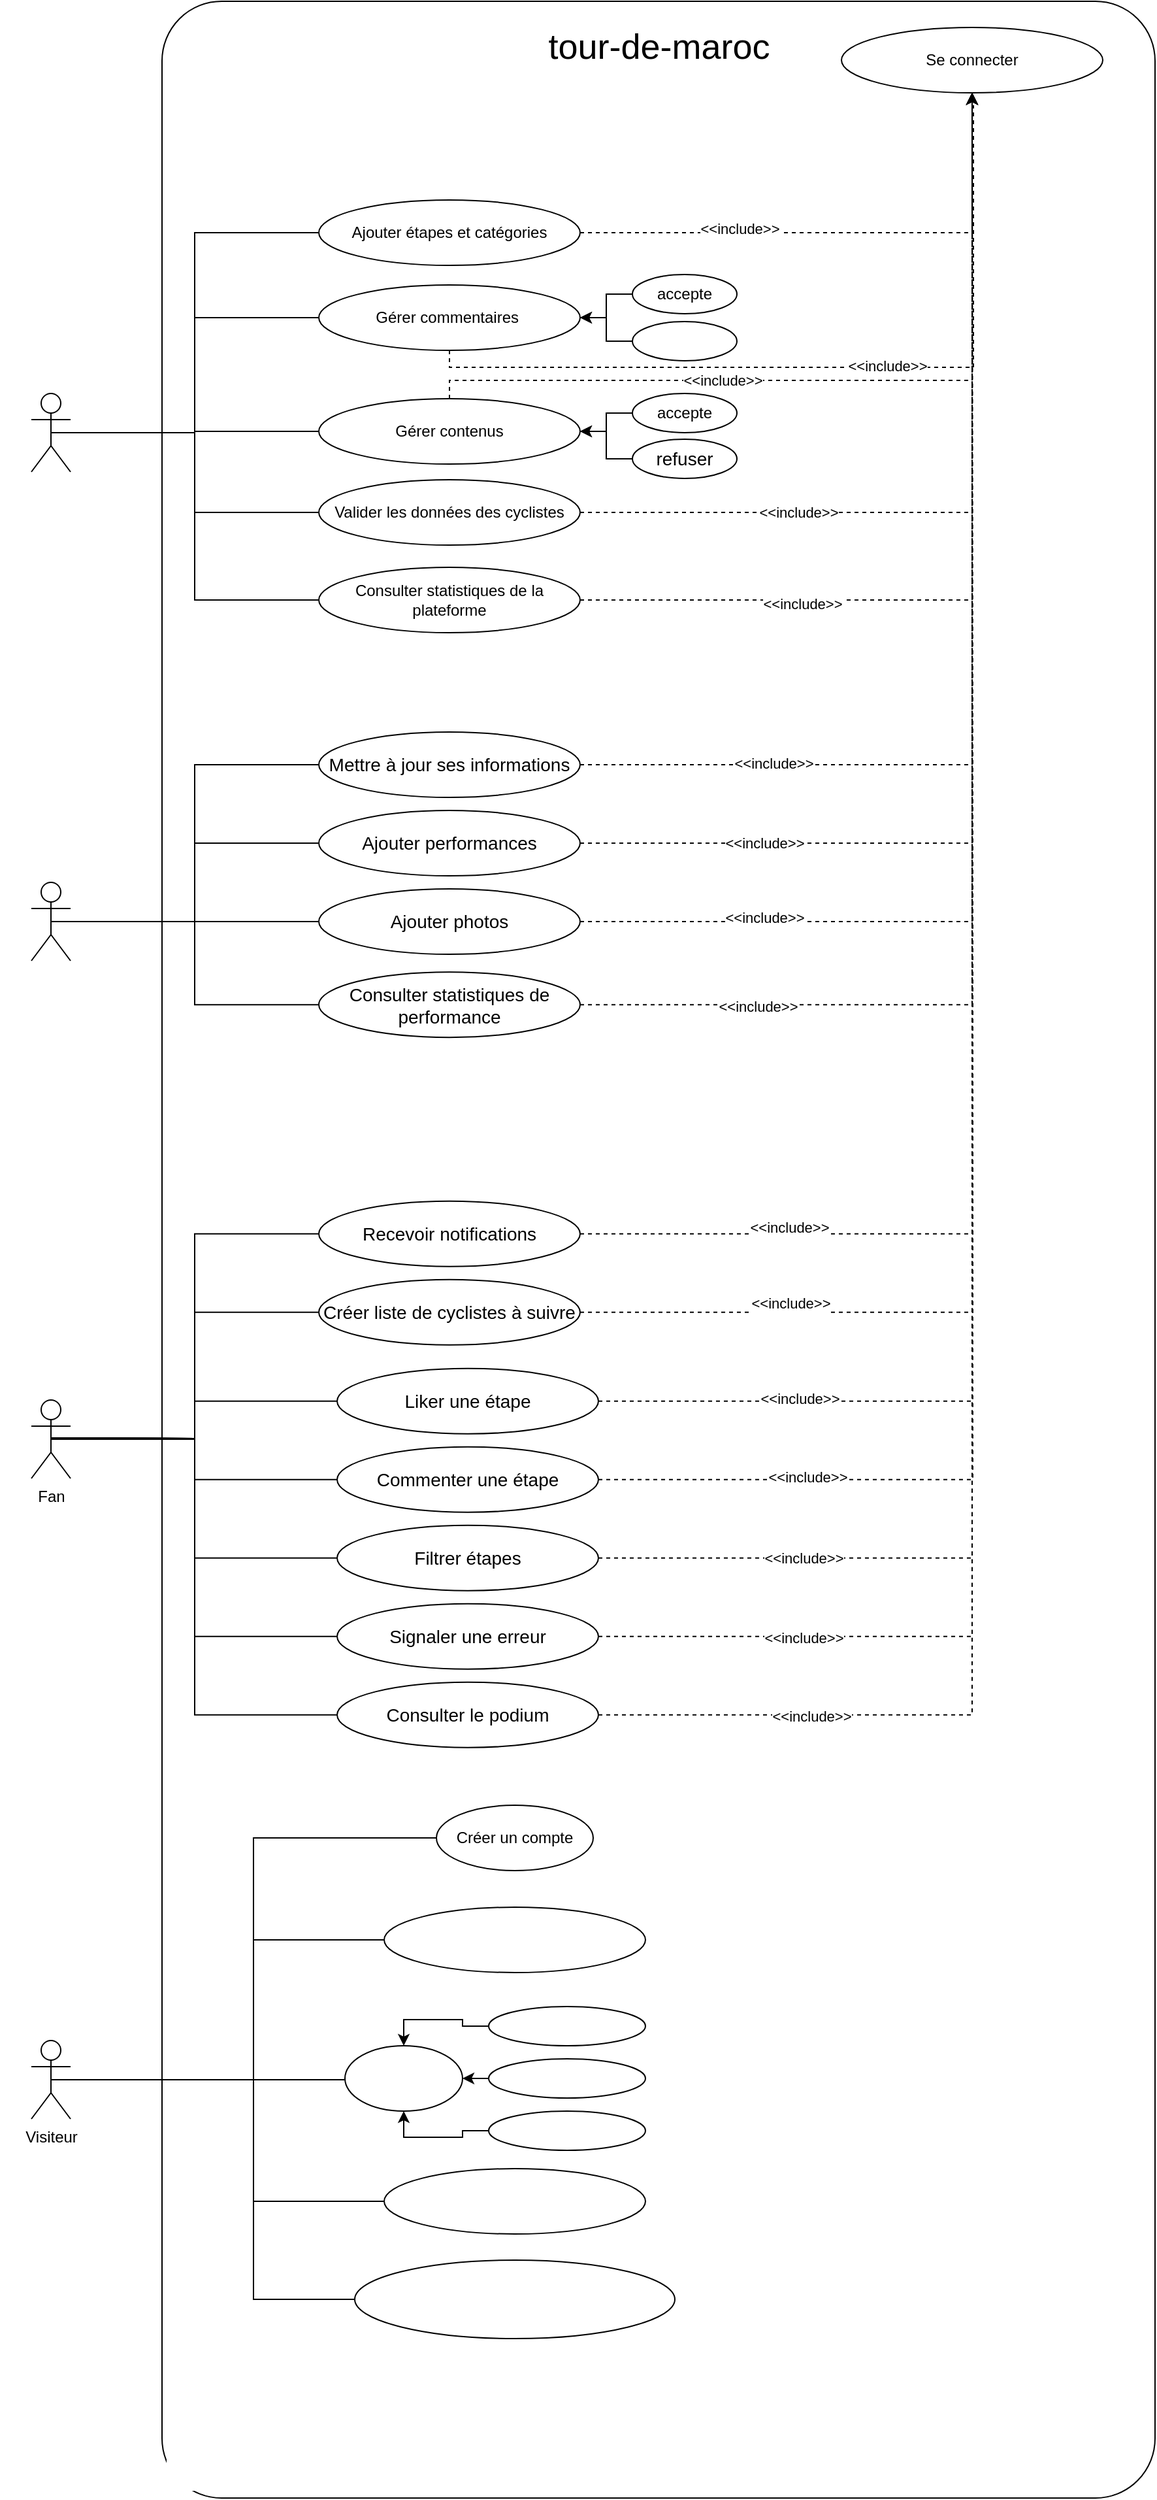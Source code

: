 <mxfile version="26.0.9">
  <diagram name="Page-1" id="nS23hl7D93pm8_b4zH59">
    <mxGraphModel dx="2173" dy="1774" grid="1" gridSize="10" guides="1" tooltips="1" connect="1" arrows="1" fold="1" page="1" pageScale="1" pageWidth="827" pageHeight="1169" math="0" shadow="0">
      <root>
        <mxCell id="0" />
        <mxCell id="1" parent="0" />
        <mxCell id="kdpiooCyLiV77IzYMV28-1" value="" style="rounded=1;whiteSpace=wrap;html=1;arcSize=6;" parent="1" vertex="1">
          <mxGeometry x="1300" y="185" width="760" height="1910" as="geometry" />
        </mxCell>
        <mxCell id="NX2c237Aar29JV8j4fmU-77" style="edgeStyle=orthogonalEdgeStyle;rounded=0;orthogonalLoop=1;jettySize=auto;html=1;exitX=0.5;exitY=0.5;exitDx=0;exitDy=0;exitPerimeter=0;entryX=0;entryY=0.5;entryDx=0;entryDy=0;endArrow=none;startFill=0;" parent="1" source="kdpiooCyLiV77IzYMV28-2" target="NX2c237Aar29JV8j4fmU-51" edge="1">
          <mxGeometry relative="1" as="geometry" />
        </mxCell>
        <mxCell id="NX2c237Aar29JV8j4fmU-79" style="edgeStyle=orthogonalEdgeStyle;rounded=0;orthogonalLoop=1;jettySize=auto;html=1;exitX=0.5;exitY=0.5;exitDx=0;exitDy=0;exitPerimeter=0;entryX=0;entryY=0.5;entryDx=0;entryDy=0;endArrow=none;startFill=0;" parent="1" source="kdpiooCyLiV77IzYMV28-2" target="NX2c237Aar29JV8j4fmU-57" edge="1">
          <mxGeometry relative="1" as="geometry" />
        </mxCell>
        <mxCell id="NX2c237Aar29JV8j4fmU-80" style="edgeStyle=orthogonalEdgeStyle;rounded=0;orthogonalLoop=1;jettySize=auto;html=1;exitX=0.5;exitY=0.5;exitDx=0;exitDy=0;exitPerimeter=0;entryX=0;entryY=0.5;entryDx=0;entryDy=0;endArrow=none;startFill=0;" parent="1" source="kdpiooCyLiV77IzYMV28-2" target="NX2c237Aar29JV8j4fmU-56" edge="1">
          <mxGeometry relative="1" as="geometry" />
        </mxCell>
        <mxCell id="6_jkHc-z4ZrTnNtRw5De-15" style="edgeStyle=orthogonalEdgeStyle;rounded=0;orthogonalLoop=1;jettySize=auto;html=1;exitX=0.5;exitY=0.5;exitDx=0;exitDy=0;exitPerimeter=0;entryX=0;entryY=0.5;entryDx=0;entryDy=0;endArrow=none;startFill=0;" edge="1" parent="1" source="kdpiooCyLiV77IzYMV28-2" target="NX2c237Aar29JV8j4fmU-55">
          <mxGeometry relative="1" as="geometry" />
        </mxCell>
        <mxCell id="6_jkHc-z4ZrTnNtRw5De-16" style="edgeStyle=orthogonalEdgeStyle;rounded=0;orthogonalLoop=1;jettySize=auto;html=1;exitX=0.5;exitY=0.5;exitDx=0;exitDy=0;exitPerimeter=0;entryX=0;entryY=0.5;entryDx=0;entryDy=0;endArrow=none;startFill=0;" edge="1" parent="1" source="kdpiooCyLiV77IzYMV28-2" target="6_jkHc-z4ZrTnNtRw5De-1">
          <mxGeometry relative="1" as="geometry" />
        </mxCell>
        <mxCell id="kdpiooCyLiV77IzYMV28-2" value="&lt;span style=&quot;font-family: Arial, sans-serif; background-color: transparent;&quot;&gt;&lt;font style=&quot;color: rgb(255, 255, 255);&quot;&gt;Administrateur&lt;/font&gt;&lt;/span&gt;&lt;p style=&quot;margin-bottom:0cm;margin-bottom:.0001pt;line-height:&lt;br/&gt;normal&quot; class=&quot;MsoNormal&quot;&gt;&lt;span style=&quot;font-size:12.0pt;font-family:&amp;quot;Times New Roman&amp;quot;,serif;mso-fareast-font-family:&lt;br/&gt;&amp;quot;Times New Roman&amp;quot;;mso-fareast-language:FR&quot;&gt;&lt;/span&gt;&lt;/p&gt;" style="shape=umlActor;verticalLabelPosition=bottom;verticalAlign=top;html=1;outlineConnect=0;" parent="1" vertex="1">
          <mxGeometry x="1200" y="485" width="30" height="60" as="geometry" />
        </mxCell>
        <mxCell id="NX2c237Aar29JV8j4fmU-82" style="edgeStyle=orthogonalEdgeStyle;rounded=0;orthogonalLoop=1;jettySize=auto;html=1;exitX=0.5;exitY=0.5;exitDx=0;exitDy=0;exitPerimeter=0;entryX=0;entryY=0.5;entryDx=0;entryDy=0;endArrow=none;startFill=0;" parent="1" source="kdpiooCyLiV77IzYMV28-11" target="NX2c237Aar29JV8j4fmU-39" edge="1">
          <mxGeometry relative="1" as="geometry" />
        </mxCell>
        <mxCell id="NX2c237Aar29JV8j4fmU-83" style="edgeStyle=orthogonalEdgeStyle;rounded=0;orthogonalLoop=1;jettySize=auto;html=1;exitX=0.5;exitY=0.5;exitDx=0;exitDy=0;exitPerimeter=0;entryX=0;entryY=0.5;entryDx=0;entryDy=0;endArrow=none;startFill=0;" parent="1" source="kdpiooCyLiV77IzYMV28-11" target="NX2c237Aar29JV8j4fmU-43" edge="1">
          <mxGeometry relative="1" as="geometry" />
        </mxCell>
        <mxCell id="NX2c237Aar29JV8j4fmU-85" style="edgeStyle=orthogonalEdgeStyle;rounded=0;orthogonalLoop=1;jettySize=auto;html=1;exitX=0.5;exitY=0.5;exitDx=0;exitDy=0;exitPerimeter=0;entryX=0;entryY=0.5;entryDx=0;entryDy=0;endArrow=none;startFill=0;" parent="1" source="kdpiooCyLiV77IzYMV28-11" target="NX2c237Aar29JV8j4fmU-45" edge="1">
          <mxGeometry relative="1" as="geometry" />
        </mxCell>
        <mxCell id="6_jkHc-z4ZrTnNtRw5De-23" style="edgeStyle=orthogonalEdgeStyle;rounded=0;orthogonalLoop=1;jettySize=auto;html=1;exitX=0.5;exitY=0.5;exitDx=0;exitDy=0;exitPerimeter=0;entryX=0;entryY=0.5;entryDx=0;entryDy=0;endArrow=none;startFill=0;" edge="1" parent="1" source="kdpiooCyLiV77IzYMV28-11" target="NX2c237Aar29JV8j4fmU-132">
          <mxGeometry relative="1" as="geometry" />
        </mxCell>
        <mxCell id="kdpiooCyLiV77IzYMV28-11" value="&lt;span style=&quot;font-family: Arial, sans-serif; font-size: 10.5pt;&quot;&gt;&lt;font style=&quot;color: rgb(255, 255, 255);&quot;&gt;Cycliste&lt;/font&gt;&lt;/span&gt;&lt;p style=&quot;margin-bottom: 0.0pt; background: white;&quot; class=&quot;MsoNormal&quot;&gt;&lt;span style=&quot;font-size:12.0pt;&lt;br/&gt;font-family:&amp;quot;Times New Roman&amp;quot;,serif;mso-fareast-font-family:&amp;quot;Times New Roman&amp;quot;;&lt;br/&gt;mso-fareast-language:FR&quot;&gt;&lt;/span&gt;&lt;/p&gt;&lt;p style=&quot;margin-bottom:0cm;margin-bottom:.0001pt;line-height:&lt;br/&gt;normal&quot; class=&quot;MsoNormal&quot;&gt;&lt;span style=&quot;font-size:12.0pt;font-family:&amp;quot;Times New Roman&amp;quot;,serif;mso-fareast-font-family:&lt;br/&gt;&amp;quot;Times New Roman&amp;quot;;mso-fareast-language:FR&quot;&gt;&lt;/span&gt;&lt;/p&gt;" style="shape=umlActor;verticalLabelPosition=bottom;verticalAlign=top;html=1;outlineConnect=0;" parent="1" vertex="1">
          <mxGeometry x="1200" y="859" width="30" height="60" as="geometry" />
        </mxCell>
        <mxCell id="NX2c237Aar29JV8j4fmU-86" style="edgeStyle=orthogonalEdgeStyle;rounded=0;orthogonalLoop=1;jettySize=auto;html=1;exitX=0.5;exitY=0.5;exitDx=0;exitDy=0;exitPerimeter=0;entryX=0;entryY=0.5;entryDx=0;entryDy=0;endArrow=none;startFill=0;" parent="1" source="kdpiooCyLiV77IzYMV28-12" target="NX2c237Aar29JV8j4fmU-29" edge="1">
          <mxGeometry relative="1" as="geometry" />
        </mxCell>
        <mxCell id="NX2c237Aar29JV8j4fmU-87" style="edgeStyle=orthogonalEdgeStyle;rounded=0;orthogonalLoop=1;jettySize=auto;html=1;exitX=0.5;exitY=0.5;exitDx=0;exitDy=0;exitPerimeter=0;entryX=0;entryY=0.5;entryDx=0;entryDy=0;endArrow=none;startFill=0;" parent="1" source="kdpiooCyLiV77IzYMV28-12" target="NX2c237Aar29JV8j4fmU-33" edge="1">
          <mxGeometry relative="1" as="geometry" />
        </mxCell>
        <mxCell id="NX2c237Aar29JV8j4fmU-88" style="edgeStyle=orthogonalEdgeStyle;rounded=0;orthogonalLoop=1;jettySize=auto;html=1;exitX=0.5;exitY=0.5;exitDx=0;exitDy=0;exitPerimeter=0;entryX=0;entryY=0.5;entryDx=0;entryDy=0;endArrow=none;startFill=0;" parent="1" target="NX2c237Aar29JV8j4fmU-35" edge="1">
          <mxGeometry relative="1" as="geometry">
            <mxPoint x="1215" y="1284" as="sourcePoint" />
          </mxGeometry>
        </mxCell>
        <mxCell id="NX2c237Aar29JV8j4fmU-89" style="edgeStyle=orthogonalEdgeStyle;rounded=0;orthogonalLoop=1;jettySize=auto;html=1;exitX=0.5;exitY=0.5;exitDx=0;exitDy=0;exitPerimeter=0;entryX=0;entryY=0.5;entryDx=0;entryDy=0;endArrow=none;startFill=0;" parent="1" target="NX2c237Aar29JV8j4fmU-34" edge="1">
          <mxGeometry relative="1" as="geometry">
            <mxPoint x="1215" y="1284" as="sourcePoint" />
          </mxGeometry>
        </mxCell>
        <mxCell id="NX2c237Aar29JV8j4fmU-90" style="edgeStyle=orthogonalEdgeStyle;rounded=0;orthogonalLoop=1;jettySize=auto;html=1;exitX=0.5;exitY=0.5;exitDx=0;exitDy=0;exitPerimeter=0;entryX=0;entryY=0.5;entryDx=0;entryDy=0;endArrow=none;startFill=0;" parent="1" target="NX2c237Aar29JV8j4fmU-32" edge="1">
          <mxGeometry relative="1" as="geometry">
            <mxPoint x="1215" y="1284" as="sourcePoint" />
          </mxGeometry>
        </mxCell>
        <mxCell id="NX2c237Aar29JV8j4fmU-91" style="edgeStyle=orthogonalEdgeStyle;rounded=0;orthogonalLoop=1;jettySize=auto;html=1;exitX=0.5;exitY=0.5;exitDx=0;exitDy=0;exitPerimeter=0;entryX=0;entryY=0.5;entryDx=0;entryDy=0;endArrow=none;startFill=0;" parent="1" target="NX2c237Aar29JV8j4fmU-31" edge="1">
          <mxGeometry relative="1" as="geometry">
            <mxPoint x="1215" y="1284" as="sourcePoint" />
          </mxGeometry>
        </mxCell>
        <mxCell id="NX2c237Aar29JV8j4fmU-92" style="edgeStyle=orthogonalEdgeStyle;rounded=0;orthogonalLoop=1;jettySize=auto;html=1;exitX=0.5;exitY=0.5;exitDx=0;exitDy=0;exitPerimeter=0;entryX=0;entryY=0.5;entryDx=0;entryDy=0;endArrow=none;startFill=0;" parent="1" target="NX2c237Aar29JV8j4fmU-30" edge="1">
          <mxGeometry relative="1" as="geometry">
            <mxPoint x="1215" y="1284" as="sourcePoint" />
          </mxGeometry>
        </mxCell>
        <mxCell id="kdpiooCyLiV77IzYMV28-12" value="Fan" style="shape=umlActor;verticalLabelPosition=bottom;verticalAlign=top;html=1;outlineConnect=0;" parent="1" vertex="1">
          <mxGeometry x="1200" y="1255" width="30" height="60" as="geometry" />
        </mxCell>
        <mxCell id="NX2c237Aar29JV8j4fmU-47" value="" style="group" parent="1" vertex="1" connectable="0">
          <mxGeometry x="1420" y="744" width="200" height="170" as="geometry" />
        </mxCell>
        <mxCell id="NX2c237Aar29JV8j4fmU-39" value="&lt;div style=&quot;text-align: start;&quot;&gt;&lt;font face=&quot;Nunito Sans, sans-serif&quot;&gt;&lt;span style=&quot;font-size: 14px; white-space-collapse: preserve;&quot;&gt;Mettre à jour ses informations&lt;/span&gt;&lt;/font&gt;&lt;br&gt;&lt;/div&gt;" style="ellipse;whiteSpace=wrap;html=1;" parent="NX2c237Aar29JV8j4fmU-47" vertex="1">
          <mxGeometry width="200" height="50" as="geometry" />
        </mxCell>
        <mxCell id="NX2c237Aar29JV8j4fmU-43" value="&lt;div style=&quot;text-align: start;&quot;&gt;&lt;font face=&quot;Nunito Sans, sans-serif&quot;&gt;&lt;span style=&quot;font-size: 14px; white-space-collapse: preserve;&quot;&gt;Ajouter performances&lt;/span&gt;&lt;/font&gt;&lt;/div&gt;" style="ellipse;whiteSpace=wrap;html=1;" parent="NX2c237Aar29JV8j4fmU-47" vertex="1">
          <mxGeometry y="60" width="200" height="50" as="geometry" />
        </mxCell>
        <mxCell id="NX2c237Aar29JV8j4fmU-45" value="&lt;div style=&quot;&quot;&gt;&lt;span style=&quot;font-family: &amp;quot;Nunito Sans&amp;quot;, sans-serif; font-size: 14px; text-align: start; white-space-collapse: preserve;&quot;&gt;Ajouter photos&lt;/span&gt;&lt;br&gt;&lt;/div&gt;" style="ellipse;whiteSpace=wrap;html=1;" parent="NX2c237Aar29JV8j4fmU-47" vertex="1">
          <mxGeometry y="120" width="200" height="50" as="geometry" />
        </mxCell>
        <mxCell id="NX2c237Aar29JV8j4fmU-59" value="&lt;div style=&quot;text-align: start;&quot;&gt;Se connecter&lt;br&gt;&lt;/div&gt;" style="ellipse;whiteSpace=wrap;html=1;" parent="1" vertex="1">
          <mxGeometry x="1820" y="205" width="200" height="50" as="geometry" />
        </mxCell>
        <mxCell id="NX2c237Aar29JV8j4fmU-61" style="edgeStyle=orthogonalEdgeStyle;rounded=0;orthogonalLoop=1;jettySize=auto;html=1;exitX=1;exitY=0.5;exitDx=0;exitDy=0;entryX=0.5;entryY=1;entryDx=0;entryDy=0;dashed=1;" parent="1" source="NX2c237Aar29JV8j4fmU-51" target="NX2c237Aar29JV8j4fmU-59" edge="1">
          <mxGeometry relative="1" as="geometry" />
        </mxCell>
        <mxCell id="NX2c237Aar29JV8j4fmU-105" value="&amp;lt;&amp;lt;include&amp;gt;&amp;gt;" style="edgeLabel;html=1;align=center;verticalAlign=middle;resizable=0;points=[];" parent="NX2c237Aar29JV8j4fmU-61" vertex="1" connectable="0">
          <mxGeometry x="-0.404" y="3" relative="1" as="geometry">
            <mxPoint as="offset" />
          </mxGeometry>
        </mxCell>
        <mxCell id="NX2c237Aar29JV8j4fmU-63" style="edgeStyle=orthogonalEdgeStyle;rounded=0;orthogonalLoop=1;jettySize=auto;html=1;exitX=1;exitY=0.5;exitDx=0;exitDy=0;entryX=0.5;entryY=1;entryDx=0;entryDy=0;dashed=1;" parent="1" source="NX2c237Aar29JV8j4fmU-57" target="NX2c237Aar29JV8j4fmU-59" edge="1">
          <mxGeometry relative="1" as="geometry" />
        </mxCell>
        <mxCell id="NX2c237Aar29JV8j4fmU-107" value="&amp;lt;&amp;lt;include&amp;gt;&amp;gt;" style="edgeLabel;html=1;align=center;verticalAlign=middle;resizable=0;points=[];" parent="NX2c237Aar29JV8j4fmU-63" vertex="1" connectable="0">
          <mxGeometry x="-0.462" relative="1" as="geometry">
            <mxPoint as="offset" />
          </mxGeometry>
        </mxCell>
        <mxCell id="NX2c237Aar29JV8j4fmU-64" style="edgeStyle=orthogonalEdgeStyle;rounded=0;orthogonalLoop=1;jettySize=auto;html=1;exitX=1;exitY=0.5;exitDx=0;exitDy=0;entryX=0.5;entryY=1;entryDx=0;entryDy=0;dashed=1;" parent="1" source="NX2c237Aar29JV8j4fmU-56" target="NX2c237Aar29JV8j4fmU-59" edge="1">
          <mxGeometry relative="1" as="geometry" />
        </mxCell>
        <mxCell id="NX2c237Aar29JV8j4fmU-108" value="&amp;lt;&amp;lt;include&amp;gt;&amp;gt;" style="edgeLabel;html=1;align=center;verticalAlign=middle;resizable=0;points=[];" parent="NX2c237Aar29JV8j4fmU-64" vertex="1" connectable="0">
          <mxGeometry x="-0.507" y="-3" relative="1" as="geometry">
            <mxPoint as="offset" />
          </mxGeometry>
        </mxCell>
        <mxCell id="NX2c237Aar29JV8j4fmU-66" style="edgeStyle=orthogonalEdgeStyle;rounded=0;orthogonalLoop=1;jettySize=auto;html=1;exitX=1;exitY=0.5;exitDx=0;exitDy=0;entryX=0.5;entryY=1;entryDx=0;entryDy=0;dashed=1;" parent="1" source="NX2c237Aar29JV8j4fmU-39" target="NX2c237Aar29JV8j4fmU-59" edge="1">
          <mxGeometry relative="1" as="geometry" />
        </mxCell>
        <mxCell id="NX2c237Aar29JV8j4fmU-110" value="&amp;lt;&amp;lt;include&amp;gt;&amp;gt;" style="edgeLabel;html=1;align=center;verticalAlign=middle;resizable=0;points=[];" parent="NX2c237Aar29JV8j4fmU-66" vertex="1" connectable="0">
          <mxGeometry x="-0.637" y="1" relative="1" as="geometry">
            <mxPoint as="offset" />
          </mxGeometry>
        </mxCell>
        <mxCell id="NX2c237Aar29JV8j4fmU-68" style="edgeStyle=orthogonalEdgeStyle;rounded=0;orthogonalLoop=1;jettySize=auto;html=1;exitX=1;exitY=0.5;exitDx=0;exitDy=0;entryX=0.5;entryY=1;entryDx=0;entryDy=0;dashed=1;" parent="1" source="NX2c237Aar29JV8j4fmU-45" target="NX2c237Aar29JV8j4fmU-59" edge="1">
          <mxGeometry relative="1" as="geometry" />
        </mxCell>
        <mxCell id="NX2c237Aar29JV8j4fmU-112" value="&amp;lt;&amp;lt;include&amp;gt;&amp;gt;" style="edgeLabel;html=1;align=center;verticalAlign=middle;resizable=0;points=[];" parent="NX2c237Aar29JV8j4fmU-68" vertex="1" connectable="0">
          <mxGeometry x="-0.698" y="3" relative="1" as="geometry">
            <mxPoint as="offset" />
          </mxGeometry>
        </mxCell>
        <mxCell id="NX2c237Aar29JV8j4fmU-71" style="edgeStyle=orthogonalEdgeStyle;rounded=0;orthogonalLoop=1;jettySize=auto;html=1;exitX=1;exitY=0.5;exitDx=0;exitDy=0;entryX=0.5;entryY=1;entryDx=0;entryDy=0;dashed=1;" parent="1" source="NX2c237Aar29JV8j4fmU-35" target="NX2c237Aar29JV8j4fmU-59" edge="1">
          <mxGeometry relative="1" as="geometry" />
        </mxCell>
        <mxCell id="NX2c237Aar29JV8j4fmU-115" value="&amp;lt;&amp;lt;include&amp;gt;&amp;gt;" style="edgeLabel;html=1;align=center;verticalAlign=middle;resizable=0;points=[];" parent="NX2c237Aar29JV8j4fmU-71" vertex="1" connectable="0">
          <mxGeometry x="-0.761" y="2" relative="1" as="geometry">
            <mxPoint as="offset" />
          </mxGeometry>
        </mxCell>
        <mxCell id="NX2c237Aar29JV8j4fmU-73" style="edgeStyle=orthogonalEdgeStyle;rounded=0;orthogonalLoop=1;jettySize=auto;html=1;exitX=1;exitY=0.5;exitDx=0;exitDy=0;entryX=0.5;entryY=1;entryDx=0;entryDy=0;dashed=1;" parent="1" source="NX2c237Aar29JV8j4fmU-32" target="NX2c237Aar29JV8j4fmU-59" edge="1">
          <mxGeometry relative="1" as="geometry" />
        </mxCell>
        <mxCell id="NX2c237Aar29JV8j4fmU-117" value="&amp;lt;&amp;lt;include&amp;gt;&amp;gt;" style="edgeLabel;html=1;align=center;verticalAlign=middle;resizable=0;points=[];" parent="NX2c237Aar29JV8j4fmU-73" vertex="1" connectable="0">
          <mxGeometry x="-0.777" relative="1" as="geometry">
            <mxPoint as="offset" />
          </mxGeometry>
        </mxCell>
        <mxCell id="NX2c237Aar29JV8j4fmU-74" style="edgeStyle=orthogonalEdgeStyle;rounded=0;orthogonalLoop=1;jettySize=auto;html=1;exitX=1;exitY=0.5;exitDx=0;exitDy=0;entryX=0.5;entryY=1;entryDx=0;entryDy=0;dashed=1;" parent="1" source="NX2c237Aar29JV8j4fmU-31" target="NX2c237Aar29JV8j4fmU-59" edge="1">
          <mxGeometry relative="1" as="geometry" />
        </mxCell>
        <mxCell id="NX2c237Aar29JV8j4fmU-118" value="&amp;lt;&amp;lt;include&amp;gt;&amp;gt;" style="edgeLabel;html=1;align=center;verticalAlign=middle;resizable=0;points=[];" parent="NX2c237Aar29JV8j4fmU-74" vertex="1" connectable="0">
          <mxGeometry x="-0.786" y="-1" relative="1" as="geometry">
            <mxPoint as="offset" />
          </mxGeometry>
        </mxCell>
        <mxCell id="NX2c237Aar29JV8j4fmU-75" style="edgeStyle=orthogonalEdgeStyle;rounded=0;orthogonalLoop=1;jettySize=auto;html=1;exitX=1;exitY=0.5;exitDx=0;exitDy=0;entryX=0.5;entryY=1;entryDx=0;entryDy=0;dashed=1;" parent="1" source="NX2c237Aar29JV8j4fmU-30" target="NX2c237Aar29JV8j4fmU-59" edge="1">
          <mxGeometry relative="1" as="geometry" />
        </mxCell>
        <mxCell id="NX2c237Aar29JV8j4fmU-119" value="&amp;lt;&amp;lt;include&amp;gt;&amp;gt;" style="edgeLabel;html=1;align=center;verticalAlign=middle;resizable=0;points=[];" parent="NX2c237Aar29JV8j4fmU-75" vertex="1" connectable="0">
          <mxGeometry x="-0.787" y="-1" relative="1" as="geometry">
            <mxPoint as="offset" />
          </mxGeometry>
        </mxCell>
        <mxCell id="NX2c237Aar29JV8j4fmU-69" style="edgeStyle=orthogonalEdgeStyle;rounded=0;orthogonalLoop=1;jettySize=auto;html=1;exitX=1;exitY=0.5;exitDx=0;exitDy=0;dashed=1;" parent="1" source="NX2c237Aar29JV8j4fmU-29" edge="1">
          <mxGeometry relative="1" as="geometry">
            <mxPoint x="1920" y="255" as="targetPoint" />
          </mxGeometry>
        </mxCell>
        <mxCell id="NX2c237Aar29JV8j4fmU-113" value="&#xa;&amp;lt;&amp;lt;include&amp;gt;&amp;gt;&#xa;&#xa;" style="edgeLabel;html=1;align=center;verticalAlign=middle;resizable=0;points=[];" parent="NX2c237Aar29JV8j4fmU-69" vertex="1" connectable="0">
          <mxGeometry x="-0.727" y="-2" relative="1" as="geometry">
            <mxPoint as="offset" />
          </mxGeometry>
        </mxCell>
        <mxCell id="NX2c237Aar29JV8j4fmU-29" value="&lt;div style=&quot;text-align: start;&quot;&gt;&lt;span style=&quot;background-color: transparent; font-size: 14px; white-space-collapse: preserve;&quot;&gt;&lt;font face=&quot;Nunito Sans, sans-serif&quot;&gt;Recevoir notifications&lt;/font&gt;&lt;/span&gt;&lt;/div&gt;" style="ellipse;whiteSpace=wrap;html=1;" parent="1" vertex="1">
          <mxGeometry x="1420" y="1102.86" width="200" height="50" as="geometry" />
        </mxCell>
        <mxCell id="NX2c237Aar29JV8j4fmU-30" value="&lt;div style=&quot;text-align: start;&quot;&gt;&lt;span style=&quot;background-color: transparent; font-size: 14px; white-space-collapse: preserve;&quot;&gt;&lt;font face=&quot;Nunito Sans, sans-serif&quot;&gt;Consulter le podium&lt;/font&gt;&lt;/span&gt;&lt;/div&gt;" style="ellipse;whiteSpace=wrap;html=1;" parent="1" vertex="1">
          <mxGeometry x="1434" y="1470.86" width="200" height="50" as="geometry" />
        </mxCell>
        <mxCell id="NX2c237Aar29JV8j4fmU-31" value="&lt;div style=&quot;text-align: start;&quot;&gt;&lt;span style=&quot;background-color: transparent; font-size: 14px; white-space-collapse: preserve;&quot;&gt;&lt;font face=&quot;Nunito Sans, sans-serif&quot;&gt;Signaler une erreur&lt;/font&gt;&lt;/span&gt;&lt;/div&gt;" style="ellipse;whiteSpace=wrap;html=1;" parent="1" vertex="1">
          <mxGeometry x="1434" y="1410.86" width="200" height="50" as="geometry" />
        </mxCell>
        <mxCell id="NX2c237Aar29JV8j4fmU-32" value="&lt;div style=&quot;&quot;&gt;&lt;span style=&quot;background-color: transparent; font-size: 14px; white-space-collapse: preserve;&quot;&gt;&lt;font face=&quot;Nunito Sans, sans-serif&quot;&gt;Filtrer étapes&lt;/font&gt;&lt;/span&gt;&lt;/div&gt;" style="ellipse;whiteSpace=wrap;html=1;align=center;" parent="1" vertex="1">
          <mxGeometry x="1434" y="1350.86" width="200" height="50" as="geometry" />
        </mxCell>
        <mxCell id="NX2c237Aar29JV8j4fmU-70" style="edgeStyle=orthogonalEdgeStyle;rounded=0;orthogonalLoop=1;jettySize=auto;html=1;exitX=1;exitY=0.5;exitDx=0;exitDy=0;dashed=1;" parent="1" source="NX2c237Aar29JV8j4fmU-33" edge="1">
          <mxGeometry relative="1" as="geometry">
            <mxPoint x="1920" y="255" as="targetPoint" />
          </mxGeometry>
        </mxCell>
        <mxCell id="NX2c237Aar29JV8j4fmU-114" value="&#xa;&amp;lt;&amp;lt;include&amp;gt;&amp;gt;&#xa;&#xa;" style="edgeLabel;html=1;align=center;verticalAlign=middle;resizable=0;points=[];" parent="NX2c237Aar29JV8j4fmU-70" vertex="1" connectable="0">
          <mxGeometry x="-0.74" relative="1" as="geometry">
            <mxPoint as="offset" />
          </mxGeometry>
        </mxCell>
        <mxCell id="NX2c237Aar29JV8j4fmU-33" value="&lt;div style=&quot;text-align: start;&quot;&gt;&lt;span style=&quot;background-color: transparent; font-size: 14px; white-space-collapse: preserve;&quot;&gt;&lt;font face=&quot;Nunito Sans, sans-serif&quot;&gt;Créer liste de cyclistes à suivre&lt;/font&gt;&lt;/span&gt;&lt;/div&gt;" style="ellipse;whiteSpace=wrap;html=1;" parent="1" vertex="1">
          <mxGeometry x="1420" y="1162.86" width="200" height="50" as="geometry" />
        </mxCell>
        <mxCell id="NX2c237Aar29JV8j4fmU-72" style="edgeStyle=orthogonalEdgeStyle;rounded=0;orthogonalLoop=1;jettySize=auto;html=1;exitX=1;exitY=0.5;exitDx=0;exitDy=0;dashed=1;" parent="1" source="NX2c237Aar29JV8j4fmU-34" edge="1">
          <mxGeometry relative="1" as="geometry">
            <mxPoint x="1920" y="255" as="targetPoint" />
          </mxGeometry>
        </mxCell>
        <mxCell id="NX2c237Aar29JV8j4fmU-116" value="&amp;lt;&amp;lt;include&amp;gt;&amp;gt;" style="edgeLabel;html=1;align=center;verticalAlign=middle;resizable=0;points=[];" parent="NX2c237Aar29JV8j4fmU-72" vertex="1" connectable="0">
          <mxGeometry x="-0.763" y="2" relative="1" as="geometry">
            <mxPoint as="offset" />
          </mxGeometry>
        </mxCell>
        <mxCell id="NX2c237Aar29JV8j4fmU-34" value="&lt;div style=&quot;text-align: start;&quot;&gt;&lt;span style=&quot;background-color: transparent; font-size: 14px; white-space-collapse: preserve;&quot;&gt;&lt;font face=&quot;Nunito Sans, sans-serif&quot;&gt;Commenter une étape&lt;/font&gt;&lt;/span&gt;&lt;/div&gt;" style="ellipse;whiteSpace=wrap;html=1;" parent="1" vertex="1">
          <mxGeometry x="1434" y="1290.86" width="200" height="50" as="geometry" />
        </mxCell>
        <mxCell id="NX2c237Aar29JV8j4fmU-35" value="&lt;div style=&quot;text-align: start;&quot;&gt;&lt;span style=&quot;background-color: transparent; font-size: 14px; white-space-collapse: preserve;&quot;&gt;&lt;font face=&quot;Nunito Sans, sans-serif&quot;&gt;Liker une étape&lt;/font&gt;&lt;/span&gt;&lt;/div&gt;" style="ellipse;whiteSpace=wrap;html=1;" parent="1" vertex="1">
          <mxGeometry x="1434" y="1230.86" width="200" height="50" as="geometry" />
        </mxCell>
        <mxCell id="NX2c237Aar29JV8j4fmU-124" value="" style="group" parent="1" vertex="1" connectable="0">
          <mxGeometry x="1200" y="1565" width="492.5" height="408" as="geometry" />
        </mxCell>
        <mxCell id="NX2c237Aar29JV8j4fmU-93" style="edgeStyle=orthogonalEdgeStyle;rounded=0;orthogonalLoop=1;jettySize=auto;html=1;exitX=0.5;exitY=0.5;exitDx=0;exitDy=0;exitPerimeter=0;entryX=0;entryY=0.5;entryDx=0;entryDy=0;endArrow=none;startFill=0;" parent="NX2c237Aar29JV8j4fmU-124" source="kdpiooCyLiV77IzYMV28-13" target="kdpiooCyLiV77IzYMV28-19" edge="1">
          <mxGeometry relative="1" as="geometry">
            <Array as="points">
              <mxPoint x="170" y="210" />
              <mxPoint x="170" y="103" />
            </Array>
          </mxGeometry>
        </mxCell>
        <mxCell id="NX2c237Aar29JV8j4fmU-94" style="edgeStyle=orthogonalEdgeStyle;rounded=0;orthogonalLoop=1;jettySize=auto;html=1;exitX=0.5;exitY=0.5;exitDx=0;exitDy=0;exitPerimeter=0;entryX=0;entryY=0.5;entryDx=0;entryDy=0;endArrow=none;startFill=0;" parent="NX2c237Aar29JV8j4fmU-124" source="kdpiooCyLiV77IzYMV28-13" target="kdpiooCyLiV77IzYMV28-15" edge="1">
          <mxGeometry relative="1" as="geometry">
            <Array as="points">
              <mxPoint x="240" y="210" />
            </Array>
          </mxGeometry>
        </mxCell>
        <mxCell id="NX2c237Aar29JV8j4fmU-95" style="edgeStyle=orthogonalEdgeStyle;rounded=0;orthogonalLoop=1;jettySize=auto;html=1;exitX=0.5;exitY=0.5;exitDx=0;exitDy=0;exitPerimeter=0;entryX=0;entryY=0.5;entryDx=0;entryDy=0;endArrow=none;startFill=0;" parent="NX2c237Aar29JV8j4fmU-124" source="kdpiooCyLiV77IzYMV28-13" target="kdpiooCyLiV77IzYMV28-43" edge="1">
          <mxGeometry relative="1" as="geometry">
            <Array as="points">
              <mxPoint x="170" y="210" />
              <mxPoint x="170" y="303" />
            </Array>
          </mxGeometry>
        </mxCell>
        <mxCell id="NX2c237Aar29JV8j4fmU-96" style="edgeStyle=orthogonalEdgeStyle;rounded=0;orthogonalLoop=1;jettySize=auto;html=1;exitX=0.5;exitY=0.5;exitDx=0;exitDy=0;exitPerimeter=0;entryX=0;entryY=0.5;entryDx=0;entryDy=0;endArrow=none;startFill=0;" parent="NX2c237Aar29JV8j4fmU-124" source="kdpiooCyLiV77IzYMV28-13" target="kdpiooCyLiV77IzYMV28-44" edge="1">
          <mxGeometry relative="1" as="geometry">
            <Array as="points">
              <mxPoint x="170" y="210" />
              <mxPoint x="170" y="378" />
            </Array>
          </mxGeometry>
        </mxCell>
        <mxCell id="NX2c237Aar29JV8j4fmU-97" style="edgeStyle=orthogonalEdgeStyle;rounded=0;orthogonalLoop=1;jettySize=auto;html=1;exitX=0.5;exitY=0.5;exitDx=0;exitDy=0;exitPerimeter=0;entryX=0;entryY=0.5;entryDx=0;entryDy=0;endArrow=none;startFill=0;" parent="NX2c237Aar29JV8j4fmU-124" source="kdpiooCyLiV77IzYMV28-13" target="kdpiooCyLiV77IzYMV28-22" edge="1">
          <mxGeometry relative="1" as="geometry" />
        </mxCell>
        <mxCell id="kdpiooCyLiV77IzYMV28-13" value="Visiteur" style="shape=umlActor;verticalLabelPosition=bottom;verticalAlign=top;html=1;outlineConnect=0;" parent="NX2c237Aar29JV8j4fmU-124" vertex="1">
          <mxGeometry y="180" width="30" height="60" as="geometry" />
        </mxCell>
        <mxCell id="NX2c237Aar29JV8j4fmU-123" value="" style="group" parent="NX2c237Aar29JV8j4fmU-124" vertex="1" connectable="0">
          <mxGeometry x="240" width="252.5" height="408" as="geometry" />
        </mxCell>
        <mxCell id="kdpiooCyLiV77IzYMV28-22" value="Créer un compte" style="ellipse;whiteSpace=wrap;html=1;" parent="NX2c237Aar29JV8j4fmU-123" vertex="1">
          <mxGeometry x="70" width="120" height="50" as="geometry" />
        </mxCell>
        <mxCell id="NX2c237Aar29JV8j4fmU-122" value="" style="group" parent="NX2c237Aar29JV8j4fmU-123" vertex="1" connectable="0">
          <mxGeometry y="78" width="252.5" height="330" as="geometry" />
        </mxCell>
        <mxCell id="kdpiooCyLiV77IzYMV28-19" value="&lt;span style=&quot;font-family: &amp;quot;Nunito Sans&amp;quot;, sans-serif; font-size: 14px; text-align: start; white-space-collapse: preserve;&quot;&gt;&lt;font style=&quot;color: rgb(255, 255, 255);&quot;&gt;visualiser les étapes de la course&lt;/font&gt;&lt;/span&gt;" style="ellipse;whiteSpace=wrap;html=1;" parent="NX2c237Aar29JV8j4fmU-122" vertex="1">
          <mxGeometry x="30" width="200" height="50" as="geometry" />
        </mxCell>
        <mxCell id="kdpiooCyLiV77IzYMV28-40" value="" style="group" parent="NX2c237Aar29JV8j4fmU-122" vertex="1" connectable="0">
          <mxGeometry y="76" width="230" height="110" as="geometry" />
        </mxCell>
        <mxCell id="kdpiooCyLiV77IzYMV28-15" value="&lt;span style=&quot;font-family: &amp;quot;Nunito Sans&amp;quot;, sans-serif; font-size: 14px; text-align: start; white-space-collapse: preserve;&quot;&gt;&lt;font style=&quot;color: rgb(255, 255, 255);&quot;&gt;rechercher&lt;/font&gt;&lt;/span&gt;" style="ellipse;whiteSpace=wrap;html=1;" parent="kdpiooCyLiV77IzYMV28-40" vertex="1">
          <mxGeometry y="30" width="90" height="50" as="geometry" />
        </mxCell>
        <mxCell id="kdpiooCyLiV77IzYMV28-28" style="edgeStyle=orthogonalEdgeStyle;rounded=0;orthogonalLoop=1;jettySize=auto;html=1;exitX=0;exitY=0.5;exitDx=0;exitDy=0;entryX=0.5;entryY=0;entryDx=0;entryDy=0;" parent="kdpiooCyLiV77IzYMV28-40" source="kdpiooCyLiV77IzYMV28-25" target="kdpiooCyLiV77IzYMV28-15" edge="1">
          <mxGeometry relative="1" as="geometry" />
        </mxCell>
        <mxCell id="kdpiooCyLiV77IzYMV28-25" value="&lt;span style=&quot;font-family: &amp;quot;Nunito Sans&amp;quot;, sans-serif; font-size: 14px; text-align: start; white-space-collapse: preserve;&quot;&gt;&lt;font style=&quot;color: rgb(255, 255, 255);&quot;&gt;cycliste&lt;/font&gt;&lt;/span&gt;" style="ellipse;whiteSpace=wrap;html=1;" parent="kdpiooCyLiV77IzYMV28-40" vertex="1">
          <mxGeometry x="110" width="120" height="30" as="geometry" />
        </mxCell>
        <mxCell id="kdpiooCyLiV77IzYMV28-30" style="edgeStyle=orthogonalEdgeStyle;rounded=0;orthogonalLoop=1;jettySize=auto;html=1;exitX=0;exitY=0.5;exitDx=0;exitDy=0;entryX=1;entryY=0.5;entryDx=0;entryDy=0;" parent="kdpiooCyLiV77IzYMV28-40" target="kdpiooCyLiV77IzYMV28-15" edge="1">
          <mxGeometry relative="1" as="geometry">
            <mxPoint x="110" y="55" as="sourcePoint" />
          </mxGeometry>
        </mxCell>
        <mxCell id="kdpiooCyLiV77IzYMV28-29" style="edgeStyle=orthogonalEdgeStyle;rounded=0;orthogonalLoop=1;jettySize=auto;html=1;exitX=0;exitY=0.5;exitDx=0;exitDy=0;entryX=0.5;entryY=1;entryDx=0;entryDy=0;" parent="kdpiooCyLiV77IzYMV28-40" source="kdpiooCyLiV77IzYMV28-27" target="kdpiooCyLiV77IzYMV28-15" edge="1">
          <mxGeometry relative="1" as="geometry" />
        </mxCell>
        <mxCell id="kdpiooCyLiV77IzYMV28-27" value="&lt;span style=&quot;font-family: &amp;quot;Nunito Sans&amp;quot;, sans-serif; font-size: 14px; text-align: start; white-space-collapse: preserve;&quot;&gt;&lt;font style=&quot;color: rgb(255, 255, 255);&quot;&gt;étape&lt;/font&gt;&lt;/span&gt;" style="ellipse;whiteSpace=wrap;html=1;" parent="kdpiooCyLiV77IzYMV28-40" vertex="1">
          <mxGeometry x="110" y="80" width="120" height="30" as="geometry" />
        </mxCell>
        <mxCell id="kdpiooCyLiV77IzYMV28-31" value="&lt;span style=&quot;font-family: &amp;quot;Nunito Sans&amp;quot;, sans-serif; font-size: 14px; text-align: start; white-space-collapse: preserve;&quot;&gt;&lt;font style=&quot;color: rgb(255, 255, 255);&quot;&gt;équipe&lt;/font&gt;&lt;/span&gt;" style="ellipse;whiteSpace=wrap;html=1;" parent="kdpiooCyLiV77IzYMV28-40" vertex="1">
          <mxGeometry x="110" y="40" width="120" height="30" as="geometry" />
        </mxCell>
        <mxCell id="kdpiooCyLiV77IzYMV28-43" value="&lt;span style=&quot;font-family: &amp;quot;Nunito Sans&amp;quot;, sans-serif; font-size: 14px; text-align: start; white-space-collapse: preserve;&quot;&gt;&lt;font style=&quot;color: rgb(255, 255, 255);&quot;&gt;regarder les vidéos&lt;/font&gt;&lt;/span&gt;" style="ellipse;whiteSpace=wrap;html=1;" parent="NX2c237Aar29JV8j4fmU-122" vertex="1">
          <mxGeometry x="30" y="200" width="200" height="50" as="geometry" />
        </mxCell>
        <mxCell id="kdpiooCyLiV77IzYMV28-44" value="&lt;span style=&quot;font-family: &amp;quot;Nunito Sans&amp;quot;, sans-serif; font-size: 14px; text-align: start; white-space-collapse: preserve;&quot;&gt;&lt;font style=&quot;color: rgb(255, 255, 255);&quot;&gt;accéder à une section dédiée à l’histoire du Tour du Maroc&lt;/font&gt;&lt;/span&gt;" style="ellipse;whiteSpace=wrap;html=1;" parent="NX2c237Aar29JV8j4fmU-122" vertex="1">
          <mxGeometry x="7.5" y="270" width="245" height="60" as="geometry" />
        </mxCell>
        <mxCell id="6_jkHc-z4ZrTnNtRw5De-24" style="edgeStyle=orthogonalEdgeStyle;rounded=0;orthogonalLoop=1;jettySize=auto;html=1;exitX=1;exitY=0.5;exitDx=0;exitDy=0;entryX=0.5;entryY=1;entryDx=0;entryDy=0;dashed=1;" edge="1" parent="1" source="NX2c237Aar29JV8j4fmU-132" target="NX2c237Aar29JV8j4fmU-59">
          <mxGeometry relative="1" as="geometry" />
        </mxCell>
        <mxCell id="6_jkHc-z4ZrTnNtRw5De-28" value="&amp;lt;&amp;lt;include&amp;gt;&amp;gt;" style="edgeLabel;html=1;align=center;verticalAlign=middle;resizable=0;points=[];" vertex="1" connectable="0" parent="6_jkHc-z4ZrTnNtRw5De-24">
          <mxGeometry x="-0.728" y="-1" relative="1" as="geometry">
            <mxPoint as="offset" />
          </mxGeometry>
        </mxCell>
        <mxCell id="NX2c237Aar29JV8j4fmU-132" value="&lt;div style=&quot;&quot;&gt;&lt;span style=&quot;font-family: &amp;quot;Nunito Sans&amp;quot;, sans-serif; font-size: 14px; white-space-collapse: preserve;&quot;&gt;Consulter statistiques de performance&lt;/span&gt;&lt;br&gt;&lt;/div&gt;" style="ellipse;whiteSpace=wrap;html=1;" parent="1" vertex="1">
          <mxGeometry x="1420" y="927.57" width="200" height="50" as="geometry" />
        </mxCell>
        <mxCell id="NX2c237Aar29JV8j4fmU-51" value="&lt;div style=&quot;text-align: start;&quot;&gt;Ajouter étapes et catégories&lt;br&gt;&lt;/div&gt;" style="ellipse;whiteSpace=wrap;html=1;" parent="1" vertex="1">
          <mxGeometry x="1420" y="337" width="200" height="50" as="geometry" />
        </mxCell>
        <mxCell id="6_jkHc-z4ZrTnNtRw5De-29" style="edgeStyle=orthogonalEdgeStyle;rounded=0;orthogonalLoop=1;jettySize=auto;html=1;exitX=0.5;exitY=1;exitDx=0;exitDy=0;entryX=0.5;entryY=1;entryDx=0;entryDy=0;dashed=1;" edge="1" parent="1" source="NX2c237Aar29JV8j4fmU-55" target="NX2c237Aar29JV8j4fmU-59">
          <mxGeometry relative="1" as="geometry">
            <mxPoint x="1920.0" y="265" as="targetPoint" />
            <Array as="points">
              <mxPoint x="1520" y="465" />
              <mxPoint x="1921" y="465" />
              <mxPoint x="1921" y="265" />
              <mxPoint x="1920" y="265" />
            </Array>
          </mxGeometry>
        </mxCell>
        <mxCell id="6_jkHc-z4ZrTnNtRw5De-31" value="&amp;lt;&amp;lt;include&amp;gt;&amp;gt;" style="edgeLabel;html=1;align=center;verticalAlign=middle;resizable=0;points=[];" vertex="1" connectable="0" parent="6_jkHc-z4ZrTnNtRw5De-29">
          <mxGeometry x="0.113" y="1" relative="1" as="geometry">
            <mxPoint as="offset" />
          </mxGeometry>
        </mxCell>
        <mxCell id="NX2c237Aar29JV8j4fmU-55" value="&lt;div style=&quot;text-align: start;&quot;&gt;Gérer commentaires&amp;nbsp;&lt;br&gt;&lt;/div&gt;" style="ellipse;whiteSpace=wrap;html=1;" parent="1" vertex="1">
          <mxGeometry x="1420" y="402" width="200" height="50" as="geometry" />
        </mxCell>
        <mxCell id="NX2c237Aar29JV8j4fmU-56" value="&lt;div style=&quot;&quot;&gt;Consulter statistiques de la plateforme&lt;br&gt;&lt;/div&gt;" style="ellipse;whiteSpace=wrap;html=1;" parent="1" vertex="1">
          <mxGeometry x="1420" y="618" width="200" height="50" as="geometry" />
        </mxCell>
        <mxCell id="NX2c237Aar29JV8j4fmU-57" value="&lt;div style=&quot;text-align: start;&quot;&gt;Valider les données des cyclistes&lt;br&gt;&lt;/div&gt;" style="ellipse;whiteSpace=wrap;html=1;" parent="1" vertex="1">
          <mxGeometry x="1420" y="551" width="200" height="50" as="geometry" />
        </mxCell>
        <mxCell id="6_jkHc-z4ZrTnNtRw5De-30" style="edgeStyle=orthogonalEdgeStyle;rounded=0;orthogonalLoop=1;jettySize=auto;html=1;exitX=0.5;exitY=0;exitDx=0;exitDy=0;entryX=0.5;entryY=1;entryDx=0;entryDy=0;dashed=1;" edge="1" parent="1" source="6_jkHc-z4ZrTnNtRw5De-1" target="NX2c237Aar29JV8j4fmU-59">
          <mxGeometry relative="1" as="geometry">
            <Array as="points">
              <mxPoint x="1520" y="475" />
              <mxPoint x="1920" y="475" />
            </Array>
          </mxGeometry>
        </mxCell>
        <mxCell id="6_jkHc-z4ZrTnNtRw5De-33" value="&amp;lt;&amp;lt;include&amp;gt;&amp;gt;" style="edgeLabel;html=1;align=center;verticalAlign=middle;resizable=0;points=[];" vertex="1" connectable="0" parent="6_jkHc-z4ZrTnNtRw5De-30">
          <mxGeometry x="-0.297" relative="1" as="geometry">
            <mxPoint as="offset" />
          </mxGeometry>
        </mxCell>
        <mxCell id="6_jkHc-z4ZrTnNtRw5De-1" value="&lt;div style=&quot;text-align: start;&quot;&gt;Gérer contenus&lt;br&gt;&lt;/div&gt;" style="ellipse;whiteSpace=wrap;html=1;" vertex="1" parent="1">
          <mxGeometry x="1420" y="489" width="200" height="50" as="geometry" />
        </mxCell>
        <mxCell id="6_jkHc-z4ZrTnNtRw5De-7" style="edgeStyle=orthogonalEdgeStyle;rounded=0;orthogonalLoop=1;jettySize=auto;html=1;exitX=0;exitY=0.5;exitDx=0;exitDy=0;entryX=1;entryY=0.5;entryDx=0;entryDy=0;" edge="1" parent="1" source="6_jkHc-z4ZrTnNtRw5De-2" target="NX2c237Aar29JV8j4fmU-55">
          <mxGeometry relative="1" as="geometry" />
        </mxCell>
        <mxCell id="6_jkHc-z4ZrTnNtRw5De-2" value="accepte" style="ellipse;whiteSpace=wrap;html=1;" vertex="1" parent="1">
          <mxGeometry x="1660" y="394" width="80" height="30" as="geometry" />
        </mxCell>
        <mxCell id="6_jkHc-z4ZrTnNtRw5De-6" style="edgeStyle=orthogonalEdgeStyle;rounded=0;orthogonalLoop=1;jettySize=auto;html=1;exitX=0;exitY=0.5;exitDx=0;exitDy=0;entryX=1;entryY=0.5;entryDx=0;entryDy=0;" edge="1" parent="1" source="6_jkHc-z4ZrTnNtRw5De-3" target="NX2c237Aar29JV8j4fmU-55">
          <mxGeometry relative="1" as="geometry" />
        </mxCell>
        <mxCell id="6_jkHc-z4ZrTnNtRw5De-3" value="&lt;span style=&quot;font-family: &amp;quot;Nunito Sans&amp;quot;, sans-serif; font-size: 14px; text-align: start; white-space-collapse: preserve;&quot;&gt;&lt;font style=&quot;color: rgb(255, 255, 255);&quot;&gt;refuser&lt;/font&gt;&lt;/span&gt;" style="ellipse;whiteSpace=wrap;html=1;" vertex="1" parent="1">
          <mxGeometry x="1660" y="430" width="80" height="30" as="geometry" />
        </mxCell>
        <mxCell id="6_jkHc-z4ZrTnNtRw5De-14" style="edgeStyle=orthogonalEdgeStyle;rounded=0;orthogonalLoop=1;jettySize=auto;html=1;exitX=0;exitY=0.5;exitDx=0;exitDy=0;entryX=1;entryY=0.5;entryDx=0;entryDy=0;" edge="1" parent="1" source="6_jkHc-z4ZrTnNtRw5De-8" target="6_jkHc-z4ZrTnNtRw5De-1">
          <mxGeometry relative="1" as="geometry" />
        </mxCell>
        <mxCell id="6_jkHc-z4ZrTnNtRw5De-8" value="&lt;span style=&quot;font-family: &amp;quot;Nunito Sans&amp;quot;, sans-serif; font-size: 14px; text-align: start; white-space-collapse: preserve;&quot;&gt;refuser&lt;/span&gt;" style="ellipse;whiteSpace=wrap;html=1;" vertex="1" parent="1">
          <mxGeometry x="1660" y="520" width="80" height="30" as="geometry" />
        </mxCell>
        <mxCell id="6_jkHc-z4ZrTnNtRw5De-12" style="edgeStyle=orthogonalEdgeStyle;rounded=0;orthogonalLoop=1;jettySize=auto;html=1;exitX=0;exitY=0.5;exitDx=0;exitDy=0;entryX=1;entryY=0.5;entryDx=0;entryDy=0;" edge="1" parent="1" source="6_jkHc-z4ZrTnNtRw5De-9" target="6_jkHc-z4ZrTnNtRw5De-1">
          <mxGeometry relative="1" as="geometry" />
        </mxCell>
        <mxCell id="6_jkHc-z4ZrTnNtRw5De-9" value="accepte" style="ellipse;whiteSpace=wrap;html=1;" vertex="1" parent="1">
          <mxGeometry x="1660" y="485" width="80" height="30" as="geometry" />
        </mxCell>
        <mxCell id="6_jkHc-z4ZrTnNtRw5De-25" style="edgeStyle=orthogonalEdgeStyle;rounded=0;orthogonalLoop=1;jettySize=auto;html=1;exitX=1;exitY=0.5;exitDx=0;exitDy=0;entryX=0.5;entryY=1;entryDx=0;entryDy=0;dashed=1;" edge="1" parent="1" source="NX2c237Aar29JV8j4fmU-43" target="NX2c237Aar29JV8j4fmU-59">
          <mxGeometry relative="1" as="geometry" />
        </mxCell>
        <mxCell id="6_jkHc-z4ZrTnNtRw5De-27" value="&amp;lt;&amp;lt;include&amp;gt;&amp;gt;" style="edgeLabel;html=1;align=center;verticalAlign=middle;resizable=0;points=[];" vertex="1" connectable="0" parent="6_jkHc-z4ZrTnNtRw5De-25">
          <mxGeometry x="-0.677" relative="1" as="geometry">
            <mxPoint as="offset" />
          </mxGeometry>
        </mxCell>
        <mxCell id="6_jkHc-z4ZrTnNtRw5De-34" value="tour-de-maroc" style="text;html=1;align=center;verticalAlign=middle;resizable=0;points=[];autosize=1;strokeColor=none;fillColor=none;fontSize=27;" vertex="1" parent="1">
          <mxGeometry x="1585" y="195" width="190" height="50" as="geometry" />
        </mxCell>
      </root>
    </mxGraphModel>
  </diagram>
</mxfile>
